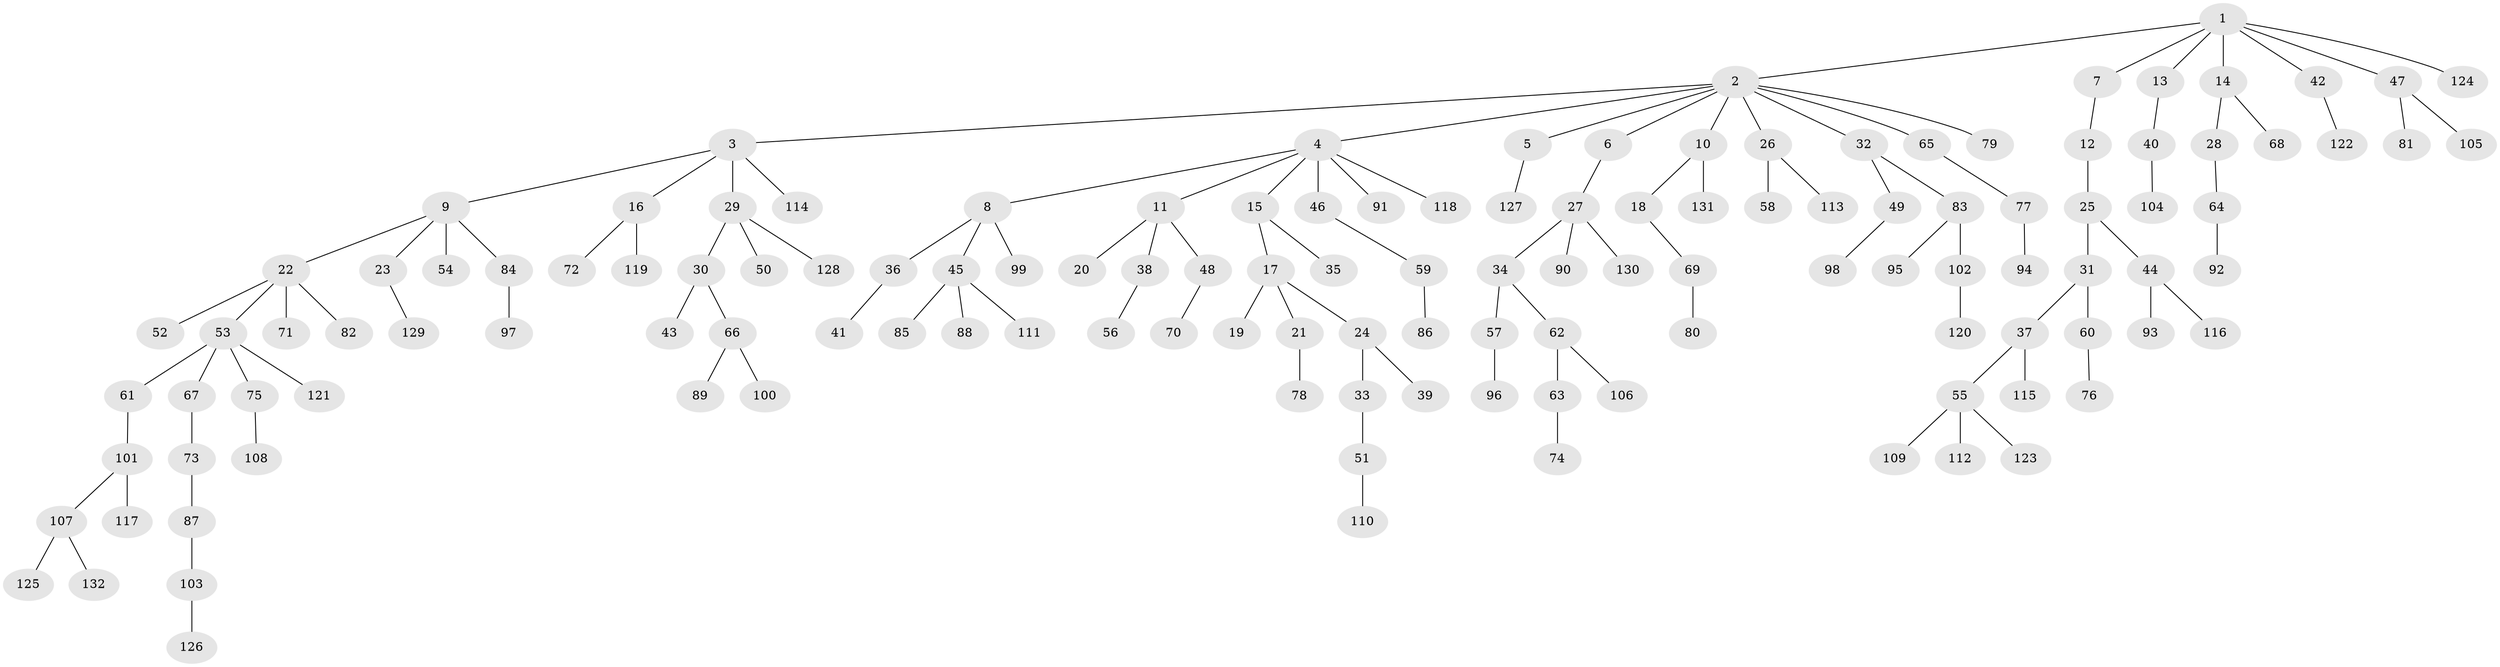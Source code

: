 // Generated by graph-tools (version 1.1) at 2025/15/03/09/25 04:15:28]
// undirected, 132 vertices, 131 edges
graph export_dot {
graph [start="1"]
  node [color=gray90,style=filled];
  1;
  2;
  3;
  4;
  5;
  6;
  7;
  8;
  9;
  10;
  11;
  12;
  13;
  14;
  15;
  16;
  17;
  18;
  19;
  20;
  21;
  22;
  23;
  24;
  25;
  26;
  27;
  28;
  29;
  30;
  31;
  32;
  33;
  34;
  35;
  36;
  37;
  38;
  39;
  40;
  41;
  42;
  43;
  44;
  45;
  46;
  47;
  48;
  49;
  50;
  51;
  52;
  53;
  54;
  55;
  56;
  57;
  58;
  59;
  60;
  61;
  62;
  63;
  64;
  65;
  66;
  67;
  68;
  69;
  70;
  71;
  72;
  73;
  74;
  75;
  76;
  77;
  78;
  79;
  80;
  81;
  82;
  83;
  84;
  85;
  86;
  87;
  88;
  89;
  90;
  91;
  92;
  93;
  94;
  95;
  96;
  97;
  98;
  99;
  100;
  101;
  102;
  103;
  104;
  105;
  106;
  107;
  108;
  109;
  110;
  111;
  112;
  113;
  114;
  115;
  116;
  117;
  118;
  119;
  120;
  121;
  122;
  123;
  124;
  125;
  126;
  127;
  128;
  129;
  130;
  131;
  132;
  1 -- 2;
  1 -- 7;
  1 -- 13;
  1 -- 14;
  1 -- 42;
  1 -- 47;
  1 -- 124;
  2 -- 3;
  2 -- 4;
  2 -- 5;
  2 -- 6;
  2 -- 10;
  2 -- 26;
  2 -- 32;
  2 -- 65;
  2 -- 79;
  3 -- 9;
  3 -- 16;
  3 -- 29;
  3 -- 114;
  4 -- 8;
  4 -- 11;
  4 -- 15;
  4 -- 46;
  4 -- 91;
  4 -- 118;
  5 -- 127;
  6 -- 27;
  7 -- 12;
  8 -- 36;
  8 -- 45;
  8 -- 99;
  9 -- 22;
  9 -- 23;
  9 -- 54;
  9 -- 84;
  10 -- 18;
  10 -- 131;
  11 -- 20;
  11 -- 38;
  11 -- 48;
  12 -- 25;
  13 -- 40;
  14 -- 28;
  14 -- 68;
  15 -- 17;
  15 -- 35;
  16 -- 72;
  16 -- 119;
  17 -- 19;
  17 -- 21;
  17 -- 24;
  18 -- 69;
  21 -- 78;
  22 -- 52;
  22 -- 53;
  22 -- 71;
  22 -- 82;
  23 -- 129;
  24 -- 33;
  24 -- 39;
  25 -- 31;
  25 -- 44;
  26 -- 58;
  26 -- 113;
  27 -- 34;
  27 -- 90;
  27 -- 130;
  28 -- 64;
  29 -- 30;
  29 -- 50;
  29 -- 128;
  30 -- 43;
  30 -- 66;
  31 -- 37;
  31 -- 60;
  32 -- 49;
  32 -- 83;
  33 -- 51;
  34 -- 57;
  34 -- 62;
  36 -- 41;
  37 -- 55;
  37 -- 115;
  38 -- 56;
  40 -- 104;
  42 -- 122;
  44 -- 93;
  44 -- 116;
  45 -- 85;
  45 -- 88;
  45 -- 111;
  46 -- 59;
  47 -- 81;
  47 -- 105;
  48 -- 70;
  49 -- 98;
  51 -- 110;
  53 -- 61;
  53 -- 67;
  53 -- 75;
  53 -- 121;
  55 -- 109;
  55 -- 112;
  55 -- 123;
  57 -- 96;
  59 -- 86;
  60 -- 76;
  61 -- 101;
  62 -- 63;
  62 -- 106;
  63 -- 74;
  64 -- 92;
  65 -- 77;
  66 -- 89;
  66 -- 100;
  67 -- 73;
  69 -- 80;
  73 -- 87;
  75 -- 108;
  77 -- 94;
  83 -- 95;
  83 -- 102;
  84 -- 97;
  87 -- 103;
  101 -- 107;
  101 -- 117;
  102 -- 120;
  103 -- 126;
  107 -- 125;
  107 -- 132;
}
